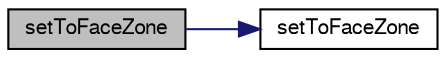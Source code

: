 digraph "setToFaceZone"
{
  bgcolor="transparent";
  edge [fontname="FreeSans",fontsize="10",labelfontname="FreeSans",labelfontsize="10"];
  node [fontname="FreeSans",fontsize="10",shape=record];
  rankdir="LR";
  Node3 [label="setToFaceZone",height=0.2,width=0.4,color="black", fillcolor="grey75", style="filled", fontcolor="black"];
  Node3 -> Node4 [color="midnightblue",fontsize="10",style="solid",fontname="FreeSans"];
  Node4 [label="setToFaceZone",height=0.2,width=0.4,color="black",URL="$a25398.html#a61e68738b458f982ed53ace3f8a67274",tooltip="Construct from components. "];
}
